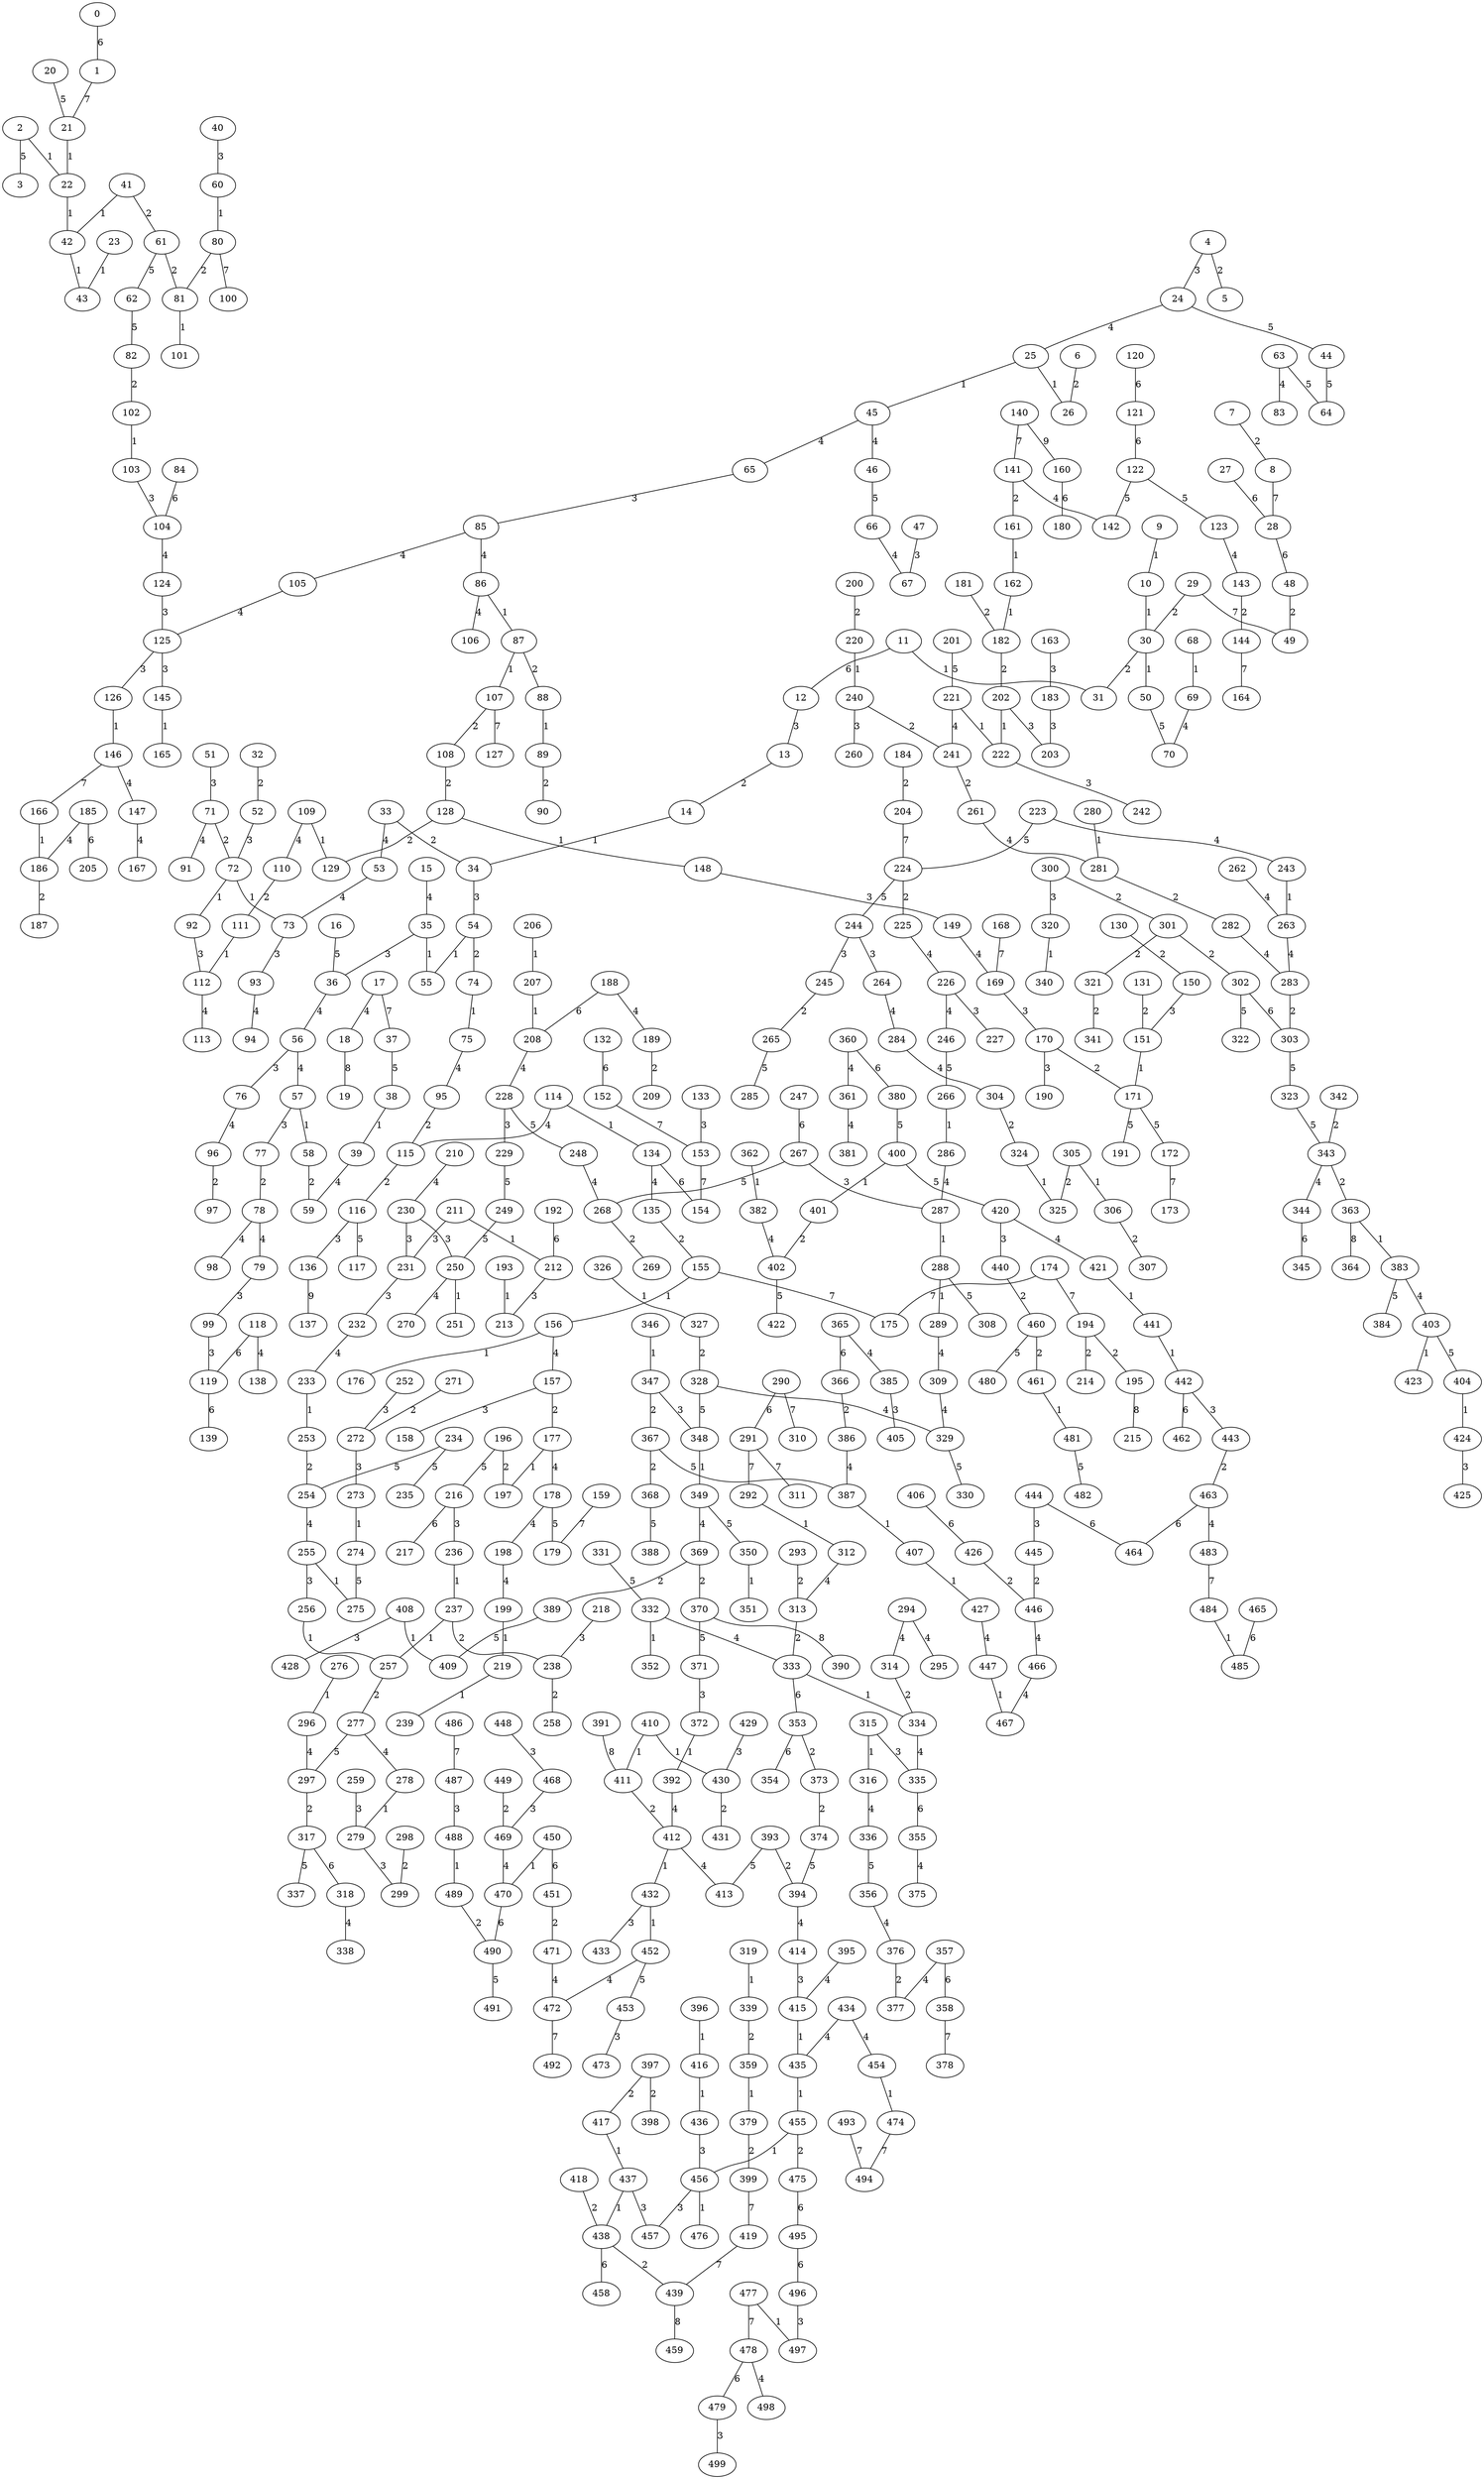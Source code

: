 graph {
	2 [label=2]
	22 [label=22]
	9 [label=9]
	10 [label=10]
	30 [label=30]
	11 [label=11]
	31 [label=31]
	14 [label=14]
	34 [label=34]
	21 [label=21]
	42 [label=42]
	23 [label=23]
	43 [label=43]
	25 [label=25]
	45 [label=45]
	26 [label=26]
	50 [label=50]
	35 [label=35]
	55 [label=55]
	38 [label=38]
	39 [label=39]
	41 [label=41]
	54 [label=54]
	57 [label=57]
	58 [label=58]
	60 [label=60]
	80 [label=80]
	68 [label=68]
	69 [label=69]
	72 [label=72]
	92 [label=92]
	73 [label=73]
	74 [label=74]
	75 [label=75]
	81 [label=81]
	101 [label=101]
	86 [label=86]
	87 [label=87]
	107 [label=107]
	88 [label=88]
	89 [label=89]
	102 [label=102]
	103 [label=103]
	109 [label=109]
	129 [label=129]
	111 [label=111]
	112 [label=112]
	114 [label=114]
	134 [label=134]
	126 [label=126]
	146 [label=146]
	128 [label=128]
	148 [label=148]
	145 [label=145]
	165 [label=165]
	151 [label=151]
	171 [label=171]
	155 [label=155]
	156 [label=156]
	176 [label=176]
	161 [label=161]
	162 [label=162]
	182 [label=182]
	166 [label=166]
	186 [label=186]
	177 [label=177]
	197 [label=197]
	193 [label=193]
	213 [label=213]
	199 [label=199]
	219 [label=219]
	202 [label=202]
	222 [label=222]
	206 [label=206]
	207 [label=207]
	208 [label=208]
	211 [label=211]
	212 [label=212]
	239 [label=239]
	220 [label=220]
	240 [label=240]
	221 [label=221]
	233 [label=233]
	253 [label=253]
	236 [label=236]
	237 [label=237]
	257 [label=257]
	243 [label=243]
	263 [label=263]
	250 [label=250]
	251 [label=251]
	255 [label=255]
	275 [label=275]
	256 [label=256]
	266 [label=266]
	286 [label=286]
	273 [label=273]
	274 [label=274]
	276 [label=276]
	296 [label=296]
	278 [label=278]
	279 [label=279]
	280 [label=280]
	281 [label=281]
	287 [label=287]
	288 [label=288]
	289 [label=289]
	292 [label=292]
	312 [label=312]
	305 [label=305]
	306 [label=306]
	315 [label=315]
	316 [label=316]
	319 [label=319]
	339 [label=339]
	320 [label=320]
	340 [label=340]
	324 [label=324]
	325 [label=325]
	326 [label=326]
	327 [label=327]
	332 [label=332]
	352 [label=352]
	333 [label=333]
	334 [label=334]
	346 [label=346]
	347 [label=347]
	348 [label=348]
	349 [label=349]
	350 [label=350]
	351 [label=351]
	359 [label=359]
	379 [label=379]
	362 [label=362]
	382 [label=382]
	363 [label=363]
	383 [label=383]
	372 [label=372]
	392 [label=392]
	387 [label=387]
	407 [label=407]
	396 [label=396]
	416 [label=416]
	400 [label=400]
	401 [label=401]
	403 [label=403]
	423 [label=423]
	404 [label=404]
	424 [label=424]
	427 [label=427]
	408 [label=408]
	409 [label=409]
	410 [label=410]
	430 [label=430]
	411 [label=411]
	412 [label=412]
	432 [label=432]
	415 [label=415]
	435 [label=435]
	436 [label=436]
	417 [label=417]
	437 [label=437]
	421 [label=421]
	441 [label=441]
	452 [label=452]
	455 [label=455]
	438 [label=438]
	442 [label=442]
	447 [label=447]
	467 [label=467]
	450 [label=450]
	470 [label=470]
	454 [label=454]
	474 [label=474]
	456 [label=456]
	476 [label=476]
	461 [label=461]
	481 [label=481]
	477 [label=477]
	497 [label=497]
	484 [label=484]
	485 [label=485]
	488 [label=488]
	489 [label=489]
	4 [label=4]
	5 [label=5]
	6 [label=6]
	7 [label=7]
	8 [label=8]
	13 [label=13]
	29 [label=29]
	32 [label=32]
	52 [label=52]
	33 [label=33]
	61 [label=61]
	48 [label=48]
	49 [label=49]
	59 [label=59]
	71 [label=71]
	77 [label=77]
	78 [label=78]
	82 [label=82]
	90 [label=90]
	95 [label=95]
	115 [label=115]
	96 [label=96]
	97 [label=97]
	108 [label=108]
	110 [label=110]
	116 [label=116]
	130 [label=130]
	150 [label=150]
	131 [label=131]
	135 [label=135]
	141 [label=141]
	143 [label=143]
	144 [label=144]
	157 [label=157]
	170 [label=170]
	181 [label=181]
	184 [label=184]
	204 [label=204]
	187 [label=187]
	189 [label=189]
	209 [label=209]
	194 [label=194]
	214 [label=214]
	195 [label=195]
	196 [label=196]
	200 [label=200]
	224 [label=224]
	225 [label=225]
	238 [label=238]
	258 [label=258]
	241 [label=241]
	261 [label=261]
	245 [label=245]
	265 [label=265]
	254 [label=254]
	277 [label=277]
	268 [label=268]
	269 [label=269]
	271 [label=271]
	272 [label=272]
	282 [label=282]
	283 [label=283]
	303 [label=303]
	293 [label=293]
	313 [label=313]
	297 [label=297]
	317 [label=317]
	298 [label=298]
	299 [label=299]
	300 [label=300]
	301 [label=301]
	321 [label=321]
	302 [label=302]
	304 [label=304]
	307 [label=307]
	314 [label=314]
	341 [label=341]
	328 [label=328]
	342 [label=342]
	343 [label=343]
	367 [label=367]
	353 [label=353]
	373 [label=373]
	366 [label=366]
	386 [label=386]
	368 [label=368]
	369 [label=369]
	389 [label=389]
	370 [label=370]
	374 [label=374]
	376 [label=376]
	377 [label=377]
	399 [label=399]
	393 [label=393]
	394 [label=394]
	397 [label=397]
	398 [label=398]
	402 [label=402]
	418 [label=418]
	426 [label=426]
	446 [label=446]
	431 [label=431]
	439 [label=439]
	440 [label=440]
	460 [label=460]
	443 [label=443]
	463 [label=463]
	445 [label=445]
	449 [label=449]
	469 [label=469]
	451 [label=451]
	471 [label=471]
	475 [label=475]
	490 [label=490]
	24 [label=24]
	12 [label=12]
	36 [label=36]
	40 [label=40]
	47 [label=47]
	67 [label=67]
	51 [label=51]
	56 [label=56]
	76 [label=76]
	65 [label=65]
	85 [label=85]
	93 [label=93]
	79 [label=79]
	99 [label=99]
	119 [label=119]
	104 [label=104]
	136 [label=136]
	124 [label=124]
	125 [label=125]
	133 [label=133]
	153 [label=153]
	149 [label=149]
	158 [label=158]
	163 [label=163]
	183 [label=183]
	169 [label=169]
	190 [label=190]
	203 [label=203]
	231 [label=231]
	216 [label=216]
	218 [label=218]
	242 [label=242]
	226 [label=226]
	227 [label=227]
	228 [label=228]
	229 [label=229]
	230 [label=230]
	232 [label=232]
	260 [label=260]
	244 [label=244]
	264 [label=264]
	252 [label=252]
	259 [label=259]
	267 [label=267]
	335 [label=335]
	371 [label=371]
	385 [label=385]
	405 [label=405]
	428 [label=428]
	414 [label=414]
	420 [label=420]
	425 [label=425]
	429 [label=429]
	433 [label=433]
	457 [label=457]
	444 [label=444]
	448 [label=448]
	468 [label=468]
	453 [label=453]
	473 [label=473]
	479 [label=479]
	499 [label=499]
	487 [label=487]
	496 [label=496]
	15 [label=15]
	17 [label=17]
	18 [label=18]
	53 [label=53]
	46 [label=46]
	63 [label=63]
	83 [label=83]
	66 [label=66]
	70 [label=70]
	91 [label=91]
	98 [label=98]
	105 [label=105]
	106 [label=106]
	94 [label=94]
	113 [label=113]
	118 [label=118]
	138 [label=138]
	123 [label=123]
	142 [label=142]
	147 [label=147]
	167 [label=167]
	178 [label=178]
	198 [label=198]
	185 [label=185]
	188 [label=188]
	210 [label=210]
	223 [label=223]
	246 [label=246]
	248 [label=248]
	270 [label=270]
	262 [label=262]
	284 [label=284]
	309 [label=309]
	294 [label=294]
	295 [label=295]
	329 [label=329]
	336 [label=336]
	318 [label=318]
	338 [label=338]
	344 [label=344]
	355 [label=355]
	375 [label=375]
	356 [label=356]
	357 [label=357]
	360 [label=360]
	361 [label=361]
	381 [label=381]
	365 [label=365]
	395 [label=395]
	413 [label=413]
	434 [label=434]
	466 [label=466]
	472 [label=472]
	483 [label=483]
	478 [label=478]
	498 [label=498]
	3 [label=3]
	16 [label=16]
	20 [label=20]
	44 [label=44]
	37 [label=37]
	64 [label=64]
	62 [label=62]
	117 [label=117]
	122 [label=122]
	191 [label=191]
	172 [label=172]
	179 [label=179]
	201 [label=201]
	249 [label=249]
	234 [label=234]
	235 [label=235]
	285 [label=285]
	308 [label=308]
	322 [label=322]
	323 [label=323]
	337 [label=337]
	330 [label=330]
	331 [label=331]
	388 [label=388]
	380 [label=380]
	384 [label=384]
	422 [label=422]
	480 [label=480]
	482 [label=482]
	491 [label=491]
	0 [label=0]
	1 [label=1]
	27 [label=27]
	28 [label=28]
	84 [label=84]
	139 [label=139]
	120 [label=120]
	121 [label=121]
	132 [label=132]
	152 [label=152]
	154 [label=154]
	160 [label=160]
	180 [label=180]
	205 [label=205]
	192 [label=192]
	217 [label=217]
	247 [label=247]
	290 [label=290]
	291 [label=291]
	345 [label=345]
	354 [label=354]
	358 [label=358]
	406 [label=406]
	458 [label=458]
	462 [label=462]
	464 [label=464]
	465 [label=465]
	495 [label=495]
	100 [label=100]
	127 [label=127]
	140 [label=140]
	164 [label=164]
	175 [label=175]
	159 [label=159]
	168 [label=168]
	173 [label=173]
	174 [label=174]
	310 [label=310]
	311 [label=311]
	378 [label=378]
	419 [label=419]
	492 [label=492]
	494 [label=494]
	486 [label=486]
	493 [label=493]
	19 [label=19]
	215 [label=215]
	364 [label=364]
	390 [label=390]
	391 [label=391]
	459 [label=459]
	137 [label=137]
	2 -- 22 [label=1]
	9 -- 10 [label=1]
	10 -- 30 [label=1]
	11 -- 31 [label=1]
	14 -- 34 [label=1]
	21 -- 22 [label=1]
	22 -- 42 [label=1]
	23 -- 43 [label=1]
	25 -- 45 [label=1]
	25 -- 26 [label=1]
	30 -- 50 [label=1]
	35 -- 55 [label=1]
	38 -- 39 [label=1]
	41 -- 42 [label=1]
	42 -- 43 [label=1]
	54 -- 55 [label=1]
	57 -- 58 [label=1]
	60 -- 80 [label=1]
	68 -- 69 [label=1]
	72 -- 92 [label=1]
	72 -- 73 [label=1]
	74 -- 75 [label=1]
	81 -- 101 [label=1]
	86 -- 87 [label=1]
	87 -- 107 [label=1]
	88 -- 89 [label=1]
	102 -- 103 [label=1]
	109 -- 129 [label=1]
	111 -- 112 [label=1]
	114 -- 134 [label=1]
	126 -- 146 [label=1]
	128 -- 148 [label=1]
	145 -- 165 [label=1]
	151 -- 171 [label=1]
	155 -- 156 [label=1]
	156 -- 176 [label=1]
	161 -- 162 [label=1]
	162 -- 182 [label=1]
	166 -- 186 [label=1]
	177 -- 197 [label=1]
	193 -- 213 [label=1]
	199 -- 219 [label=1]
	202 -- 222 [label=1]
	206 -- 207 [label=1]
	207 -- 208 [label=1]
	211 -- 212 [label=1]
	219 -- 239 [label=1]
	220 -- 240 [label=1]
	221 -- 222 [label=1]
	233 -- 253 [label=1]
	236 -- 237 [label=1]
	237 -- 257 [label=1]
	243 -- 263 [label=1]
	250 -- 251 [label=1]
	255 -- 275 [label=1]
	256 -- 257 [label=1]
	266 -- 286 [label=1]
	273 -- 274 [label=1]
	276 -- 296 [label=1]
	278 -- 279 [label=1]
	280 -- 281 [label=1]
	287 -- 288 [label=1]
	288 -- 289 [label=1]
	292 -- 312 [label=1]
	305 -- 306 [label=1]
	315 -- 316 [label=1]
	319 -- 339 [label=1]
	320 -- 340 [label=1]
	324 -- 325 [label=1]
	326 -- 327 [label=1]
	332 -- 352 [label=1]
	333 -- 334 [label=1]
	346 -- 347 [label=1]
	348 -- 349 [label=1]
	350 -- 351 [label=1]
	359 -- 379 [label=1]
	362 -- 382 [label=1]
	363 -- 383 [label=1]
	372 -- 392 [label=1]
	387 -- 407 [label=1]
	396 -- 416 [label=1]
	400 -- 401 [label=1]
	403 -- 423 [label=1]
	404 -- 424 [label=1]
	407 -- 427 [label=1]
	408 -- 409 [label=1]
	410 -- 430 [label=1]
	410 -- 411 [label=1]
	412 -- 432 [label=1]
	415 -- 435 [label=1]
	416 -- 436 [label=1]
	417 -- 437 [label=1]
	421 -- 441 [label=1]
	432 -- 452 [label=1]
	435 -- 455 [label=1]
	437 -- 438 [label=1]
	441 -- 442 [label=1]
	447 -- 467 [label=1]
	450 -- 470 [label=1]
	454 -- 474 [label=1]
	455 -- 456 [label=1]
	456 -- 476 [label=1]
	461 -- 481 [label=1]
	477 -- 497 [label=1]
	484 -- 485 [label=1]
	488 -- 489 [label=1]
	4 -- 5 [label=2]
	6 -- 26 [label=2]
	7 -- 8 [label=2]
	13 -- 14 [label=2]
	29 -- 30 [label=2]
	30 -- 31 [label=2]
	32 -- 52 [label=2]
	33 -- 34 [label=2]
	41 -- 61 [label=2]
	48 -- 49 [label=2]
	54 -- 74 [label=2]
	58 -- 59 [label=2]
	61 -- 81 [label=2]
	71 -- 72 [label=2]
	77 -- 78 [label=2]
	80 -- 81 [label=2]
	82 -- 102 [label=2]
	87 -- 88 [label=2]
	89 -- 90 [label=2]
	95 -- 115 [label=2]
	96 -- 97 [label=2]
	107 -- 108 [label=2]
	108 -- 128 [label=2]
	110 -- 111 [label=2]
	115 -- 116 [label=2]
	128 -- 129 [label=2]
	130 -- 150 [label=2]
	131 -- 151 [label=2]
	135 -- 155 [label=2]
	141 -- 161 [label=2]
	143 -- 144 [label=2]
	157 -- 177 [label=2]
	170 -- 171 [label=2]
	181 -- 182 [label=2]
	182 -- 202 [label=2]
	184 -- 204 [label=2]
	186 -- 187 [label=2]
	189 -- 209 [label=2]
	194 -- 214 [label=2]
	194 -- 195 [label=2]
	196 -- 197 [label=2]
	200 -- 220 [label=2]
	224 -- 225 [label=2]
	237 -- 238 [label=2]
	238 -- 258 [label=2]
	240 -- 241 [label=2]
	241 -- 261 [label=2]
	245 -- 265 [label=2]
	253 -- 254 [label=2]
	257 -- 277 [label=2]
	268 -- 269 [label=2]
	271 -- 272 [label=2]
	281 -- 282 [label=2]
	283 -- 303 [label=2]
	293 -- 313 [label=2]
	297 -- 317 [label=2]
	298 -- 299 [label=2]
	300 -- 301 [label=2]
	301 -- 321 [label=2]
	301 -- 302 [label=2]
	304 -- 324 [label=2]
	305 -- 325 [label=2]
	306 -- 307 [label=2]
	313 -- 333 [label=2]
	314 -- 334 [label=2]
	321 -- 341 [label=2]
	327 -- 328 [label=2]
	339 -- 359 [label=2]
	342 -- 343 [label=2]
	343 -- 363 [label=2]
	347 -- 367 [label=2]
	353 -- 373 [label=2]
	366 -- 386 [label=2]
	367 -- 368 [label=2]
	369 -- 389 [label=2]
	369 -- 370 [label=2]
	373 -- 374 [label=2]
	376 -- 377 [label=2]
	379 -- 399 [label=2]
	393 -- 394 [label=2]
	397 -- 417 [label=2]
	397 -- 398 [label=2]
	401 -- 402 [label=2]
	411 -- 412 [label=2]
	418 -- 438 [label=2]
	426 -- 446 [label=2]
	430 -- 431 [label=2]
	438 -- 439 [label=2]
	440 -- 460 [label=2]
	443 -- 463 [label=2]
	445 -- 446 [label=2]
	449 -- 469 [label=2]
	451 -- 471 [label=2]
	455 -- 475 [label=2]
	460 -- 461 [label=2]
	489 -- 490 [label=2]
	4 -- 24 [label=3]
	12 -- 13 [label=3]
	34 -- 54 [label=3]
	35 -- 36 [label=3]
	40 -- 60 [label=3]
	47 -- 67 [label=3]
	51 -- 71 [label=3]
	52 -- 72 [label=3]
	56 -- 76 [label=3]
	57 -- 77 [label=3]
	65 -- 85 [label=3]
	73 -- 93 [label=3]
	79 -- 99 [label=3]
	92 -- 112 [label=3]
	99 -- 119 [label=3]
	103 -- 104 [label=3]
	116 -- 136 [label=3]
	124 -- 125 [label=3]
	125 -- 145 [label=3]
	125 -- 126 [label=3]
	133 -- 153 [label=3]
	148 -- 149 [label=3]
	150 -- 151 [label=3]
	157 -- 158 [label=3]
	163 -- 183 [label=3]
	169 -- 170 [label=3]
	170 -- 190 [label=3]
	183 -- 203 [label=3]
	202 -- 203 [label=3]
	211 -- 231 [label=3]
	212 -- 213 [label=3]
	216 -- 236 [label=3]
	218 -- 238 [label=3]
	222 -- 242 [label=3]
	226 -- 227 [label=3]
	228 -- 229 [label=3]
	230 -- 250 [label=3]
	230 -- 231 [label=3]
	231 -- 232 [label=3]
	240 -- 260 [label=3]
	244 -- 264 [label=3]
	244 -- 245 [label=3]
	252 -- 272 [label=3]
	255 -- 256 [label=3]
	259 -- 279 [label=3]
	267 -- 287 [label=3]
	272 -- 273 [label=3]
	279 -- 299 [label=3]
	300 -- 320 [label=3]
	315 -- 335 [label=3]
	347 -- 348 [label=3]
	371 -- 372 [label=3]
	385 -- 405 [label=3]
	408 -- 428 [label=3]
	414 -- 415 [label=3]
	420 -- 440 [label=3]
	424 -- 425 [label=3]
	429 -- 430 [label=3]
	432 -- 433 [label=3]
	436 -- 456 [label=3]
	437 -- 457 [label=3]
	442 -- 443 [label=3]
	444 -- 445 [label=3]
	448 -- 468 [label=3]
	453 -- 473 [label=3]
	456 -- 457 [label=3]
	468 -- 469 [label=3]
	479 -- 499 [label=3]
	487 -- 488 [label=3]
	496 -- 497 [label=3]
	15 -- 35 [label=4]
	17 -- 18 [label=4]
	24 -- 25 [label=4]
	33 -- 53 [label=4]
	36 -- 56 [label=4]
	39 -- 59 [label=4]
	45 -- 65 [label=4]
	45 -- 46 [label=4]
	53 -- 73 [label=4]
	56 -- 57 [label=4]
	63 -- 83 [label=4]
	66 -- 67 [label=4]
	69 -- 70 [label=4]
	71 -- 91 [label=4]
	75 -- 95 [label=4]
	76 -- 96 [label=4]
	78 -- 98 [label=4]
	78 -- 79 [label=4]
	85 -- 105 [label=4]
	85 -- 86 [label=4]
	86 -- 106 [label=4]
	93 -- 94 [label=4]
	104 -- 124 [label=4]
	105 -- 125 [label=4]
	109 -- 110 [label=4]
	112 -- 113 [label=4]
	114 -- 115 [label=4]
	118 -- 138 [label=4]
	123 -- 143 [label=4]
	134 -- 135 [label=4]
	141 -- 142 [label=4]
	146 -- 147 [label=4]
	147 -- 167 [label=4]
	149 -- 169 [label=4]
	156 -- 157 [label=4]
	177 -- 178 [label=4]
	178 -- 198 [label=4]
	185 -- 186 [label=4]
	188 -- 189 [label=4]
	198 -- 199 [label=4]
	208 -- 228 [label=4]
	210 -- 230 [label=4]
	221 -- 241 [label=4]
	223 -- 243 [label=4]
	225 -- 226 [label=4]
	226 -- 246 [label=4]
	232 -- 233 [label=4]
	248 -- 268 [label=4]
	250 -- 270 [label=4]
	254 -- 255 [label=4]
	261 -- 281 [label=4]
	262 -- 263 [label=4]
	263 -- 283 [label=4]
	264 -- 284 [label=4]
	277 -- 278 [label=4]
	282 -- 283 [label=4]
	284 -- 304 [label=4]
	286 -- 287 [label=4]
	289 -- 309 [label=4]
	294 -- 314 [label=4]
	294 -- 295 [label=4]
	296 -- 297 [label=4]
	309 -- 329 [label=4]
	312 -- 313 [label=4]
	316 -- 336 [label=4]
	318 -- 338 [label=4]
	328 -- 329 [label=4]
	332 -- 333 [label=4]
	334 -- 335 [label=4]
	343 -- 344 [label=4]
	349 -- 369 [label=4]
	355 -- 375 [label=4]
	356 -- 376 [label=4]
	357 -- 377 [label=4]
	360 -- 361 [label=4]
	361 -- 381 [label=4]
	365 -- 385 [label=4]
	382 -- 402 [label=4]
	383 -- 403 [label=4]
	386 -- 387 [label=4]
	392 -- 412 [label=4]
	394 -- 414 [label=4]
	395 -- 415 [label=4]
	412 -- 413 [label=4]
	420 -- 421 [label=4]
	427 -- 447 [label=4]
	434 -- 454 [label=4]
	434 -- 435 [label=4]
	446 -- 466 [label=4]
	452 -- 472 [label=4]
	463 -- 483 [label=4]
	466 -- 467 [label=4]
	469 -- 470 [label=4]
	471 -- 472 [label=4]
	478 -- 498 [label=4]
	2 -- 3 [label=5]
	16 -- 36 [label=5]
	20 -- 21 [label=5]
	24 -- 44 [label=5]
	37 -- 38 [label=5]
	44 -- 64 [label=5]
	46 -- 66 [label=5]
	50 -- 70 [label=5]
	61 -- 62 [label=5]
	62 -- 82 [label=5]
	63 -- 64 [label=5]
	116 -- 117 [label=5]
	122 -- 142 [label=5]
	122 -- 123 [label=5]
	171 -- 191 [label=5]
	171 -- 172 [label=5]
	178 -- 179 [label=5]
	196 -- 216 [label=5]
	201 -- 221 [label=5]
	223 -- 224 [label=5]
	224 -- 244 [label=5]
	228 -- 248 [label=5]
	229 -- 249 [label=5]
	234 -- 254 [label=5]
	234 -- 235 [label=5]
	246 -- 266 [label=5]
	249 -- 250 [label=5]
	265 -- 285 [label=5]
	267 -- 268 [label=5]
	274 -- 275 [label=5]
	277 -- 297 [label=5]
	288 -- 308 [label=5]
	302 -- 322 [label=5]
	303 -- 323 [label=5]
	317 -- 337 [label=5]
	323 -- 343 [label=5]
	328 -- 348 [label=5]
	329 -- 330 [label=5]
	331 -- 332 [label=5]
	336 -- 356 [label=5]
	349 -- 350 [label=5]
	367 -- 387 [label=5]
	368 -- 388 [label=5]
	370 -- 371 [label=5]
	374 -- 394 [label=5]
	380 -- 400 [label=5]
	383 -- 384 [label=5]
	389 -- 409 [label=5]
	393 -- 413 [label=5]
	400 -- 420 [label=5]
	402 -- 422 [label=5]
	403 -- 404 [label=5]
	452 -- 453 [label=5]
	460 -- 480 [label=5]
	481 -- 482 [label=5]
	490 -- 491 [label=5]
	0 -- 1 [label=6]
	11 -- 12 [label=6]
	27 -- 28 [label=6]
	28 -- 48 [label=6]
	84 -- 104 [label=6]
	118 -- 119 [label=6]
	119 -- 139 [label=6]
	120 -- 121 [label=6]
	121 -- 122 [label=6]
	132 -- 152 [label=6]
	134 -- 154 [label=6]
	160 -- 180 [label=6]
	185 -- 205 [label=6]
	188 -- 208 [label=6]
	192 -- 212 [label=6]
	216 -- 217 [label=6]
	247 -- 267 [label=6]
	290 -- 291 [label=6]
	302 -- 303 [label=6]
	317 -- 318 [label=6]
	333 -- 353 [label=6]
	335 -- 355 [label=6]
	344 -- 345 [label=6]
	353 -- 354 [label=6]
	357 -- 358 [label=6]
	360 -- 380 [label=6]
	365 -- 366 [label=6]
	406 -- 426 [label=6]
	438 -- 458 [label=6]
	442 -- 462 [label=6]
	444 -- 464 [label=6]
	450 -- 451 [label=6]
	463 -- 464 [label=6]
	465 -- 485 [label=6]
	470 -- 490 [label=6]
	475 -- 495 [label=6]
	478 -- 479 [label=6]
	495 -- 496 [label=6]
	1 -- 21 [label=7]
	8 -- 28 [label=7]
	17 -- 37 [label=7]
	29 -- 49 [label=7]
	80 -- 100 [label=7]
	107 -- 127 [label=7]
	140 -- 141 [label=7]
	144 -- 164 [label=7]
	146 -- 166 [label=7]
	152 -- 153 [label=7]
	153 -- 154 [label=7]
	155 -- 175 [label=7]
	159 -- 179 [label=7]
	168 -- 169 [label=7]
	172 -- 173 [label=7]
	174 -- 194 [label=7]
	174 -- 175 [label=7]
	204 -- 224 [label=7]
	290 -- 310 [label=7]
	291 -- 311 [label=7]
	291 -- 292 [label=7]
	358 -- 378 [label=7]
	399 -- 419 [label=7]
	419 -- 439 [label=7]
	472 -- 492 [label=7]
	474 -- 494 [label=7]
	477 -- 478 [label=7]
	483 -- 484 [label=7]
	486 -- 487 [label=7]
	493 -- 494 [label=7]
	18 -- 19 [label=8]
	195 -- 215 [label=8]
	363 -- 364 [label=8]
	370 -- 390 [label=8]
	391 -- 411 [label=8]
	439 -- 459 [label=8]
	136 -- 137 [label=9]
	140 -- 160 [label=9]
}
